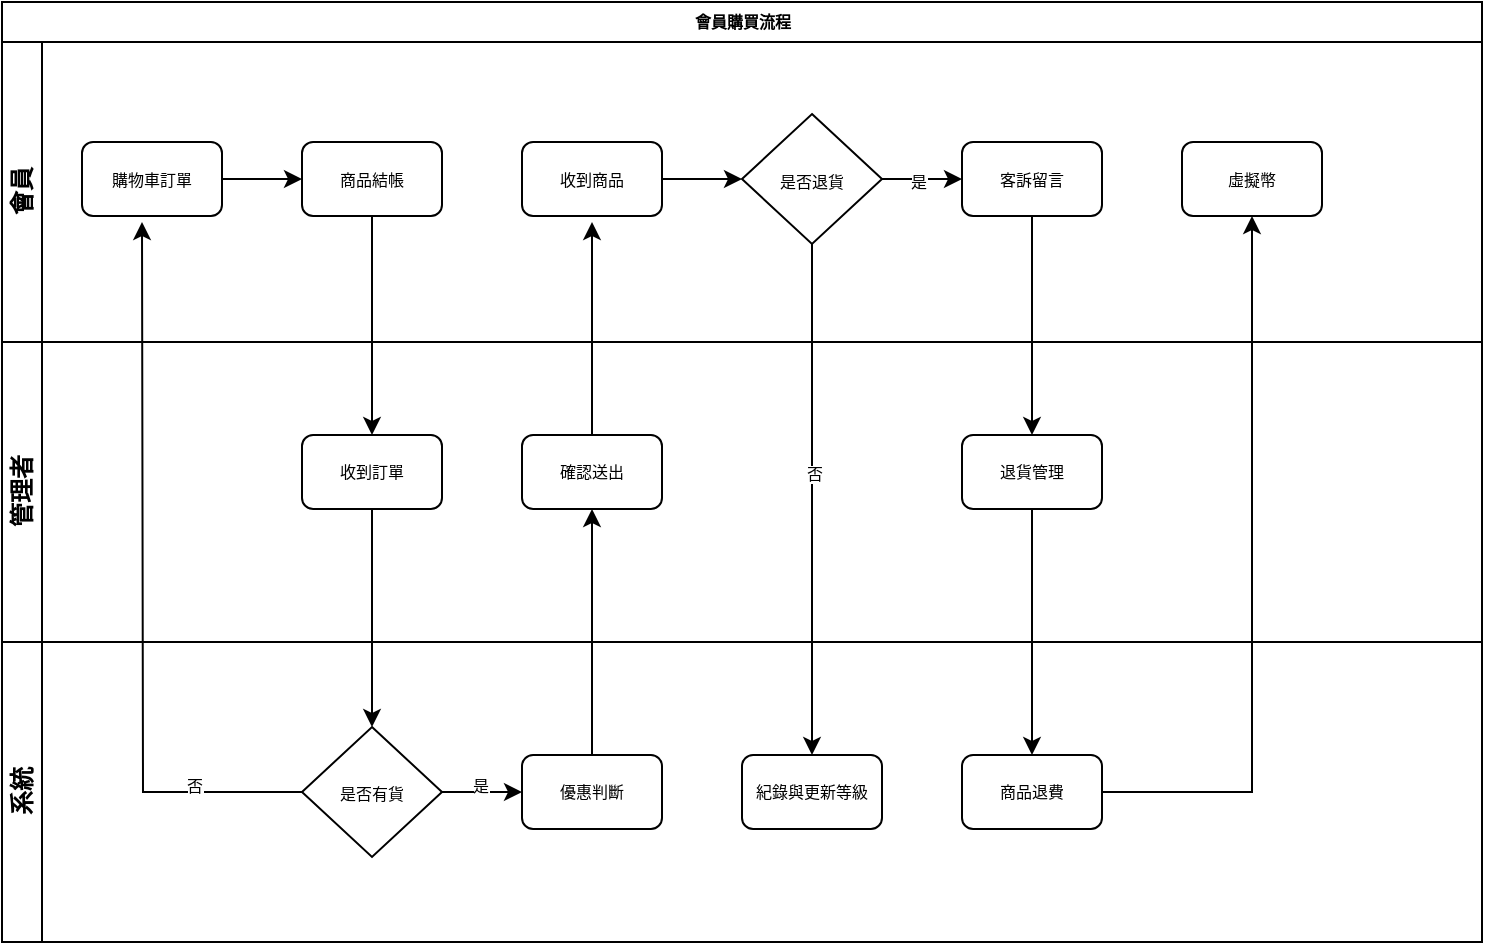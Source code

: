 <mxfile version="13.0.3" type="device"><diagram name="會員結帳流程" id="c7488fd3-1785-93aa-aadb-54a6760d102a"><mxGraphModel dx="788" dy="514" grid="1" gridSize="10" guides="1" tooltips="1" connect="1" arrows="1" fold="1" page="1" pageScale="1" pageWidth="1100" pageHeight="850" background="#ffffff" math="0" shadow="0"><root><mxCell id="0"/><mxCell id="1" parent="0"/><mxCell id="2b4e8129b02d487f-1" value="會員購買流程" style="swimlane;html=1;childLayout=stackLayout;horizontal=1;startSize=20;horizontalStack=0;rounded=0;shadow=0;labelBackgroundColor=none;strokeWidth=1;fontFamily=Verdana;fontSize=8;align=center;" parent="1" vertex="1"><mxGeometry x="180" y="70" width="740" height="470" as="geometry"/></mxCell><mxCell id="2b4e8129b02d487f-2" value="會員" style="swimlane;html=1;startSize=20;horizontal=0;flipV=0;" parent="2b4e8129b02d487f-1" vertex="1"><mxGeometry y="20" width="740" height="150" as="geometry"/></mxCell><mxCell id="jpWK5YTzO2e2_mU3n1hf-10" style="edgeStyle=orthogonalEdgeStyle;rounded=0;orthogonalLoop=1;jettySize=auto;html=1;exitX=1;exitY=0.5;exitDx=0;exitDy=0;entryX=0;entryY=0.5;entryDx=0;entryDy=0;" edge="1" parent="2b4e8129b02d487f-2" source="jpWK5YTzO2e2_mU3n1hf-9" target="2b4e8129b02d487f-6"><mxGeometry relative="1" as="geometry"/></mxCell><mxCell id="jpWK5YTzO2e2_mU3n1hf-40" value="客訴留言" style="rounded=1;whiteSpace=wrap;html=1;shadow=0;labelBackgroundColor=none;strokeWidth=1;fontFamily=Verdana;fontSize=8;align=center;" vertex="1" parent="2b4e8129b02d487f-2"><mxGeometry x="480" y="50" width="70" height="37" as="geometry"/></mxCell><mxCell id="jpWK5YTzO2e2_mU3n1hf-41" style="edgeStyle=orthogonalEdgeStyle;rounded=0;orthogonalLoop=1;jettySize=auto;html=1;exitX=1;exitY=0.5;exitDx=0;exitDy=0;entryX=0;entryY=0.5;entryDx=0;entryDy=0;fontFamily=Verdana;fontSize=11;" edge="1" parent="2b4e8129b02d487f-2" source="jpWK5YTzO2e2_mU3n1hf-32" target="jpWK5YTzO2e2_mU3n1hf-40"><mxGeometry relative="1" as="geometry"/></mxCell><mxCell id="jpWK5YTzO2e2_mU3n1hf-44" value="是" style="edgeLabel;html=1;align=center;verticalAlign=middle;resizable=0;points=[];fontSize=8;fontFamily=Verdana;" vertex="1" connectable="0" parent="jpWK5YTzO2e2_mU3n1hf-41"><mxGeometry x="-0.108" y="-1" relative="1" as="geometry"><mxPoint as="offset"/></mxGeometry></mxCell><mxCell id="jpWK5YTzO2e2_mU3n1hf-32" value="&lt;font style=&quot;font-size: 8px&quot;&gt;是否退貨&lt;/font&gt;" style="rhombus;whiteSpace=wrap;html=1;" vertex="1" parent="2b4e8129b02d487f-2"><mxGeometry x="370" y="36" width="70" height="65" as="geometry"/></mxCell><mxCell id="jpWK5YTzO2e2_mU3n1hf-9" value="購物車訂單" style="rounded=1;whiteSpace=wrap;html=1;shadow=0;labelBackgroundColor=none;strokeWidth=1;fontFamily=Verdana;fontSize=8;align=center;" vertex="1" parent="2b4e8129b02d487f-2"><mxGeometry x="40" y="50.0" width="70" height="37" as="geometry"/></mxCell><mxCell id="2b4e8129b02d487f-6" value="商品結帳" style="rounded=1;whiteSpace=wrap;html=1;shadow=0;labelBackgroundColor=none;strokeWidth=1;fontFamily=Verdana;fontSize=8;align=center;" parent="2b4e8129b02d487f-2" vertex="1"><mxGeometry x="150" y="50.0" width="70" height="37" as="geometry"/></mxCell><mxCell id="jpWK5YTzO2e2_mU3n1hf-33" style="edgeStyle=orthogonalEdgeStyle;rounded=0;orthogonalLoop=1;jettySize=auto;html=1;entryX=0;entryY=0.5;entryDx=0;entryDy=0;fontFamily=Verdana;fontSize=8;" edge="1" parent="2b4e8129b02d487f-2" source="jpWK5YTzO2e2_mU3n1hf-26" target="jpWK5YTzO2e2_mU3n1hf-32"><mxGeometry relative="1" as="geometry"/></mxCell><mxCell id="jpWK5YTzO2e2_mU3n1hf-26" value="收到商品" style="rounded=1;whiteSpace=wrap;html=1;shadow=0;labelBackgroundColor=none;strokeWidth=1;fontFamily=Verdana;fontSize=8;align=center;" vertex="1" parent="2b4e8129b02d487f-2"><mxGeometry x="260" y="50" width="70" height="37" as="geometry"/></mxCell><mxCell id="jpWK5YTzO2e2_mU3n1hf-59" value="虛擬幣" style="rounded=1;whiteSpace=wrap;html=1;shadow=0;labelBackgroundColor=none;strokeWidth=1;fontFamily=Verdana;fontSize=8;align=center;" vertex="1" parent="2b4e8129b02d487f-2"><mxGeometry x="590" y="50" width="70" height="37" as="geometry"/></mxCell><mxCell id="2b4e8129b02d487f-3" value="管理者" style="swimlane;html=1;startSize=20;horizontal=0;" parent="2b4e8129b02d487f-1" vertex="1"><mxGeometry y="170" width="740" height="150" as="geometry"/></mxCell><mxCell id="jpWK5YTzO2e2_mU3n1hf-24" value="確認送出" style="rounded=1;whiteSpace=wrap;html=1;shadow=0;labelBackgroundColor=none;strokeWidth=1;fontFamily=Verdana;fontSize=8;align=center;" vertex="1" parent="2b4e8129b02d487f-3"><mxGeometry x="260" y="46.5" width="70" height="37" as="geometry"/></mxCell><mxCell id="jpWK5YTzO2e2_mU3n1hf-5" value="收到訂單" style="rounded=1;whiteSpace=wrap;html=1;shadow=0;labelBackgroundColor=none;strokeWidth=1;fontFamily=Verdana;fontSize=8;align=center;" vertex="1" parent="2b4e8129b02d487f-3"><mxGeometry x="150" y="46.5" width="70" height="37" as="geometry"/></mxCell><mxCell id="jpWK5YTzO2e2_mU3n1hf-42" value="退貨管理" style="rounded=1;whiteSpace=wrap;html=1;shadow=0;labelBackgroundColor=none;strokeWidth=1;fontFamily=Verdana;fontSize=8;align=center;" vertex="1" parent="2b4e8129b02d487f-3"><mxGeometry x="480" y="46.5" width="70" height="37" as="geometry"/></mxCell><mxCell id="2b4e8129b02d487f-4" value="系統" style="swimlane;html=1;startSize=20;horizontal=0;" parent="2b4e8129b02d487f-1" vertex="1"><mxGeometry y="320" width="740" height="150" as="geometry"/></mxCell><mxCell id="jpWK5YTzO2e2_mU3n1hf-23" style="edgeStyle=orthogonalEdgeStyle;rounded=0;orthogonalLoop=1;jettySize=auto;html=1;fontFamily=Verdana;fontSize=8;" edge="1" parent="2b4e8129b02d487f-4" source="jpWK5YTzO2e2_mU3n1hf-8" target="jpWK5YTzO2e2_mU3n1hf-22"><mxGeometry relative="1" as="geometry"/></mxCell><mxCell id="jpWK5YTzO2e2_mU3n1hf-36" value="是" style="edgeLabel;html=1;align=center;verticalAlign=middle;resizable=0;points=[];fontSize=8;fontFamily=Verdana;" vertex="1" connectable="0" parent="jpWK5YTzO2e2_mU3n1hf-23"><mxGeometry x="-0.067" y="-1" relative="1" as="geometry"><mxPoint y="-4" as="offset"/></mxGeometry></mxCell><mxCell id="jpWK5YTzO2e2_mU3n1hf-22" value="優惠判斷" style="rounded=1;whiteSpace=wrap;html=1;shadow=0;labelBackgroundColor=none;strokeWidth=1;fontFamily=Verdana;fontSize=8;align=center;" vertex="1" parent="2b4e8129b02d487f-4"><mxGeometry x="260" y="56.5" width="70" height="37" as="geometry"/></mxCell><mxCell id="jpWK5YTzO2e2_mU3n1hf-8" value="&lt;font style=&quot;font-size: 8px&quot;&gt;是否有貨&lt;/font&gt;" style="rhombus;whiteSpace=wrap;html=1;" vertex="1" parent="2b4e8129b02d487f-4"><mxGeometry x="150" y="42.5" width="70" height="65" as="geometry"/></mxCell><mxCell id="jpWK5YTzO2e2_mU3n1hf-35" value="紀錄與更新等級" style="rounded=1;whiteSpace=wrap;html=1;shadow=0;labelBackgroundColor=none;strokeWidth=1;fontFamily=Verdana;fontSize=8;align=center;" vertex="1" parent="2b4e8129b02d487f-4"><mxGeometry x="370" y="56.5" width="70" height="37" as="geometry"/></mxCell><mxCell id="jpWK5YTzO2e2_mU3n1hf-47" value="商品退費" style="rounded=1;whiteSpace=wrap;html=1;shadow=0;labelBackgroundColor=none;strokeWidth=1;fontFamily=Verdana;fontSize=8;align=center;" vertex="1" parent="2b4e8129b02d487f-4"><mxGeometry x="480" y="56.5" width="70" height="37" as="geometry"/></mxCell><mxCell id="jpWK5YTzO2e2_mU3n1hf-11" style="edgeStyle=orthogonalEdgeStyle;rounded=0;orthogonalLoop=1;jettySize=auto;html=1;entryX=0.5;entryY=0;entryDx=0;entryDy=0;" edge="1" parent="2b4e8129b02d487f-1" source="2b4e8129b02d487f-6" target="jpWK5YTzO2e2_mU3n1hf-5"><mxGeometry relative="1" as="geometry"/></mxCell><mxCell id="jpWK5YTzO2e2_mU3n1hf-12" style="edgeStyle=orthogonalEdgeStyle;rounded=0;orthogonalLoop=1;jettySize=auto;html=1;entryX=0.5;entryY=0;entryDx=0;entryDy=0;" edge="1" parent="2b4e8129b02d487f-1" source="jpWK5YTzO2e2_mU3n1hf-5" target="jpWK5YTzO2e2_mU3n1hf-8"><mxGeometry relative="1" as="geometry"/></mxCell><mxCell id="jpWK5YTzO2e2_mU3n1hf-25" style="edgeStyle=orthogonalEdgeStyle;rounded=0;orthogonalLoop=1;jettySize=auto;html=1;entryX=0.5;entryY=1;entryDx=0;entryDy=0;fontFamily=Verdana;fontSize=8;" edge="1" parent="2b4e8129b02d487f-1" source="jpWK5YTzO2e2_mU3n1hf-22" target="jpWK5YTzO2e2_mU3n1hf-24"><mxGeometry relative="1" as="geometry"/></mxCell><mxCell id="jpWK5YTzO2e2_mU3n1hf-38" style="edgeStyle=orthogonalEdgeStyle;rounded=0;orthogonalLoop=1;jettySize=auto;html=1;exitX=0.5;exitY=1;exitDx=0;exitDy=0;entryX=0.5;entryY=0;entryDx=0;entryDy=0;fontFamily=Verdana;fontSize=11;" edge="1" parent="2b4e8129b02d487f-1" source="jpWK5YTzO2e2_mU3n1hf-32" target="jpWK5YTzO2e2_mU3n1hf-35"><mxGeometry relative="1" as="geometry"/></mxCell><mxCell id="jpWK5YTzO2e2_mU3n1hf-39" value="否" style="edgeLabel;html=1;align=center;verticalAlign=middle;resizable=0;points=[];fontSize=8;fontFamily=Verdana;" vertex="1" connectable="0" parent="jpWK5YTzO2e2_mU3n1hf-38"><mxGeometry x="-0.1" y="1" relative="1" as="geometry"><mxPoint as="offset"/></mxGeometry></mxCell><mxCell id="jpWK5YTzO2e2_mU3n1hf-43" style="edgeStyle=orthogonalEdgeStyle;rounded=0;orthogonalLoop=1;jettySize=auto;html=1;entryX=0.5;entryY=0;entryDx=0;entryDy=0;fontFamily=Verdana;fontSize=11;" edge="1" parent="2b4e8129b02d487f-1" source="jpWK5YTzO2e2_mU3n1hf-40" target="jpWK5YTzO2e2_mU3n1hf-42"><mxGeometry relative="1" as="geometry"/></mxCell><mxCell id="jpWK5YTzO2e2_mU3n1hf-49" style="edgeStyle=orthogonalEdgeStyle;rounded=0;orthogonalLoop=1;jettySize=auto;html=1;exitX=0.5;exitY=1;exitDx=0;exitDy=0;entryX=0.5;entryY=0;entryDx=0;entryDy=0;fontFamily=Verdana;fontSize=11;" edge="1" parent="2b4e8129b02d487f-1" source="jpWK5YTzO2e2_mU3n1hf-42" target="jpWK5YTzO2e2_mU3n1hf-47"><mxGeometry relative="1" as="geometry"/></mxCell><mxCell id="jpWK5YTzO2e2_mU3n1hf-60" style="edgeStyle=orthogonalEdgeStyle;rounded=0;orthogonalLoop=1;jettySize=auto;html=1;entryX=0.5;entryY=1;entryDx=0;entryDy=0;fontFamily=Verdana;fontSize=8;" edge="1" parent="2b4e8129b02d487f-1" source="jpWK5YTzO2e2_mU3n1hf-47" target="jpWK5YTzO2e2_mU3n1hf-59"><mxGeometry relative="1" as="geometry"/></mxCell><mxCell id="jpWK5YTzO2e2_mU3n1hf-13" style="edgeStyle=orthogonalEdgeStyle;rounded=0;orthogonalLoop=1;jettySize=auto;html=1;" edge="1" parent="1" source="jpWK5YTzO2e2_mU3n1hf-8"><mxGeometry relative="1" as="geometry"><mxPoint x="250" y="180" as="targetPoint"/></mxGeometry></mxCell><mxCell id="jpWK5YTzO2e2_mU3n1hf-14" value="否" style="edgeLabel;html=1;align=center;verticalAlign=middle;resizable=0;points=[];fontSize=8;" vertex="1" connectable="0" parent="jpWK5YTzO2e2_mU3n1hf-13"><mxGeometry x="-0.702" y="-3" relative="1" as="geometry"><mxPoint as="offset"/></mxGeometry></mxCell><mxCell id="jpWK5YTzO2e2_mU3n1hf-28" style="edgeStyle=orthogonalEdgeStyle;rounded=0;orthogonalLoop=1;jettySize=auto;html=1;fontFamily=Verdana;fontSize=8;" edge="1" parent="1" source="jpWK5YTzO2e2_mU3n1hf-24"><mxGeometry relative="1" as="geometry"><mxPoint x="475" y="180" as="targetPoint"/></mxGeometry></mxCell></root></mxGraphModel></diagram></mxfile>
